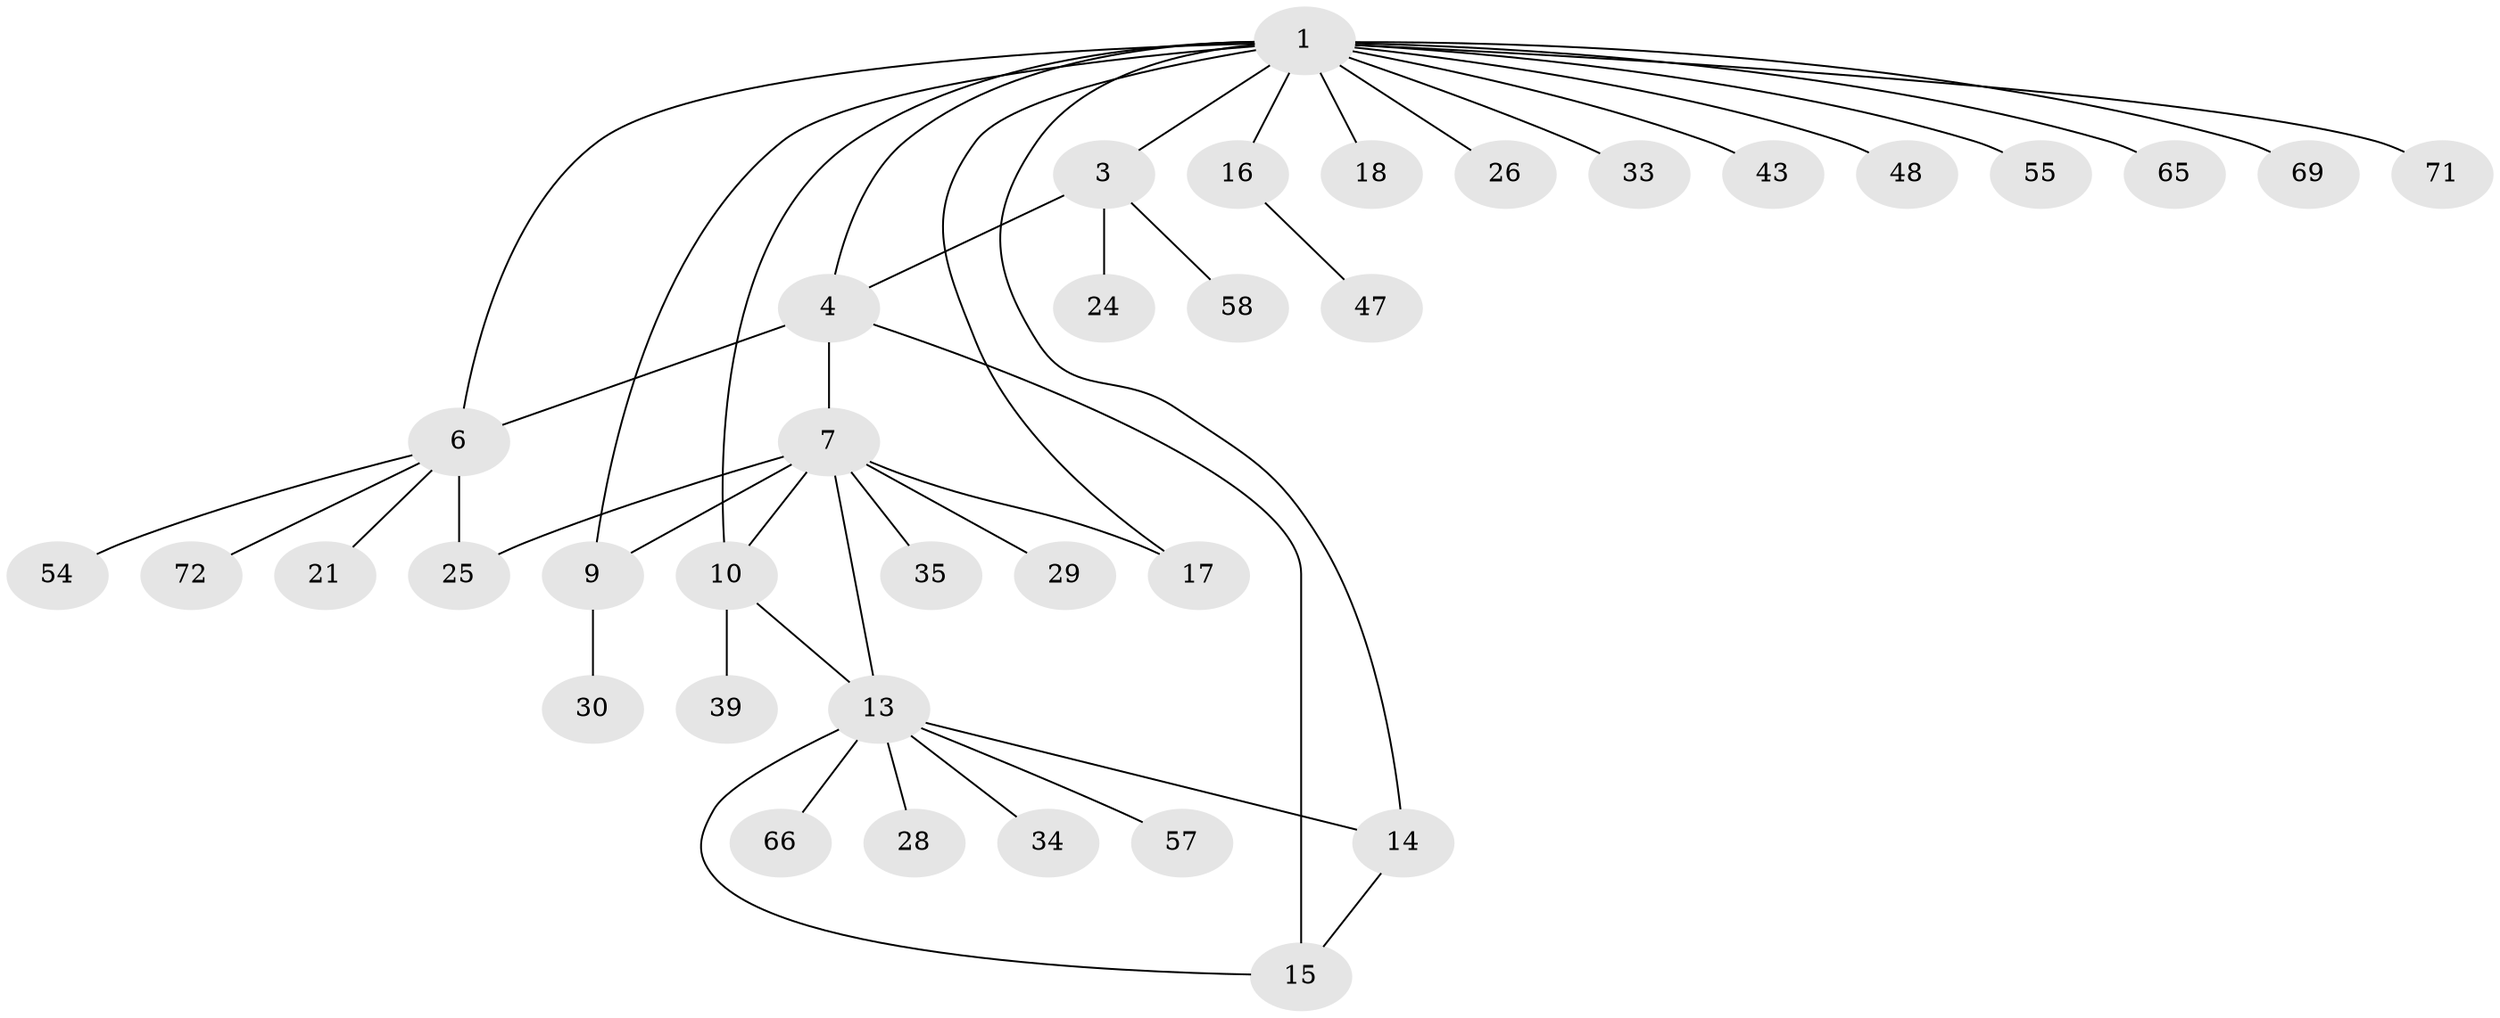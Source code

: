 // original degree distribution, {7: 0.0273972602739726, 6: 0.0136986301369863, 8: 0.0410958904109589, 4: 0.0410958904109589, 10: 0.0136986301369863, 9: 0.0136986301369863, 3: 0.0410958904109589, 13: 0.0136986301369863, 5: 0.0273972602739726, 2: 0.2054794520547945, 1: 0.5616438356164384}
// Generated by graph-tools (version 1.1) at 2025/16/03/09/25 04:16:04]
// undirected, 36 vertices, 45 edges
graph export_dot {
graph [start="1"]
  node [color=gray90,style=filled];
  1 [super="+27+2"];
  3 [super="+36+22+32"];
  4 [super="+5+59"];
  6 [super="+42+40"];
  7 [super="+8+20"];
  9;
  10 [super="+12"];
  13 [super="+19"];
  14;
  15 [super="+31+73"];
  16;
  17;
  18 [super="+49"];
  21;
  24;
  25;
  26;
  28 [super="+62"];
  29;
  30;
  33;
  34;
  35;
  39;
  43;
  47;
  48;
  54;
  55;
  57;
  58;
  65;
  66;
  69;
  71;
  72;
  1 -- 3 [weight=2];
  1 -- 14;
  1 -- 17;
  1 -- 55 [weight=2];
  1 -- 4;
  1 -- 65;
  1 -- 33;
  1 -- 69;
  1 -- 6;
  1 -- 71;
  1 -- 9;
  1 -- 10 [weight=2];
  1 -- 43;
  1 -- 16;
  1 -- 48;
  1 -- 18;
  1 -- 26;
  3 -- 24;
  3 -- 58;
  3 -- 4 [weight=2];
  4 -- 6 [weight=2];
  4 -- 15;
  4 -- 7 [weight=2];
  6 -- 21;
  6 -- 25;
  6 -- 54;
  6 -- 72;
  7 -- 9 [weight=2];
  7 -- 10;
  7 -- 29;
  7 -- 17;
  7 -- 35;
  7 -- 13;
  7 -- 25;
  9 -- 30;
  10 -- 13;
  10 -- 39;
  13 -- 14;
  13 -- 15;
  13 -- 34;
  13 -- 57;
  13 -- 66;
  13 -- 28;
  14 -- 15;
  16 -- 47;
}
